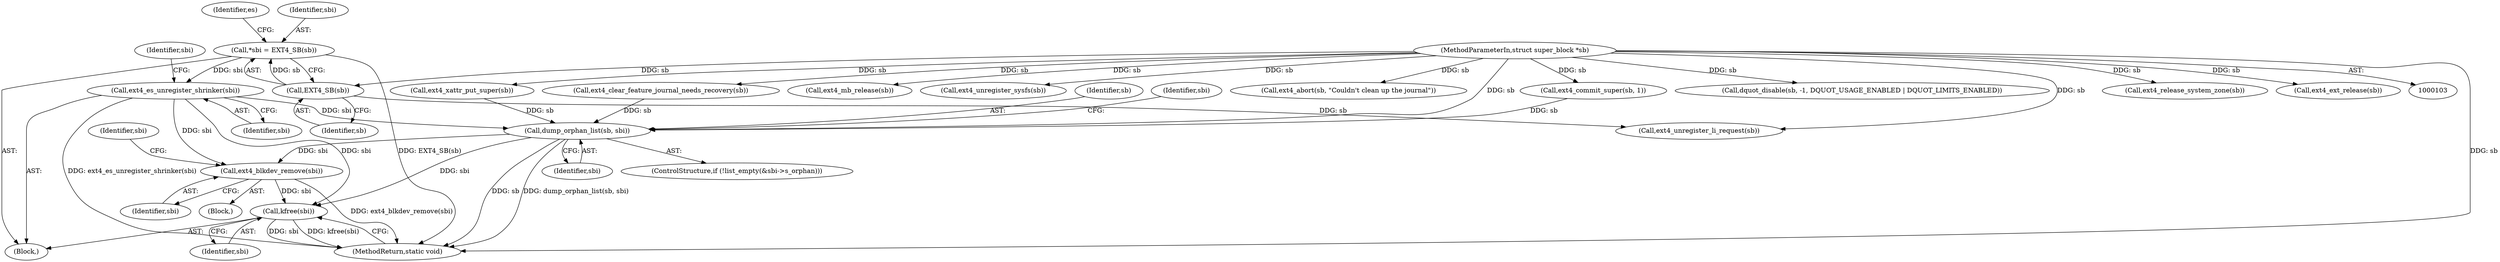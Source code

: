 digraph "0_linux_82939d7999dfc1f1998c4b1c12e2f19edbdff272_0@pointer" {
"1000107" [label="(Call,*sbi = EXT4_SB(sb))"];
"1000109" [label="(Call,EXT4_SB(sb))"];
"1000104" [label="(MethodParameterIn,struct super_block *sb)"];
"1000161" [label="(Call,ext4_es_unregister_shrinker(sbi))"];
"1000275" [label="(Call,dump_orphan_list(sb, sbi))"];
"1000313" [label="(Call,ext4_blkdev_remove(sbi))"];
"1000364" [label="(Call,kfree(sbi))"];
"1000161" [label="(Call,ext4_es_unregister_shrinker(sbi))"];
"1000170" [label="(Call,ext4_mb_release(sb))"];
"1000159" [label="(Call,ext4_unregister_sysfs(sb))"];
"1000275" [label="(Call,dump_orphan_list(sb, sbi))"];
"1000104" [label="(MethodParameterIn,struct super_block *sb)"];
"1000366" [label="(MethodReturn,static void)"];
"1000201" [label="(Call,ext4_commit_super(sb, 1))"];
"1000364" [label="(Call,kfree(sbi))"];
"1000156" [label="(Call,ext4_abort(sb, \"Couldn't clean up the journal\"))"];
"1000314" [label="(Identifier,sbi)"];
"1000365" [label="(Identifier,sbi)"];
"1000304" [label="(Block,)"];
"1000317" [label="(Identifier,sbi)"];
"1000277" [label="(Identifier,sbi)"];
"1000109" [label="(Call,EXT4_SB(sb))"];
"1000110" [label="(Identifier,sb)"];
"1000119" [label="(Call,ext4_unregister_li_request(sb))"];
"1000162" [label="(Identifier,sbi)"];
"1000184" [label="(Call,ext4_clear_feature_journal_needs_recovery(sb))"];
"1000113" [label="(Identifier,es)"];
"1000107" [label="(Call,*sbi = EXT4_SB(sb))"];
"1000108" [label="(Identifier,sbi)"];
"1000276" [label="(Identifier,sb)"];
"1000121" [label="(Call,dquot_disable(sb, -1, DQUOT_USAGE_ENABLED | DQUOT_LIMITS_ENABLED))"];
"1000313" [label="(Call,ext4_blkdev_remove(sbi))"];
"1000282" [label="(Identifier,sbi)"];
"1000268" [label="(ControlStructure,if (!list_empty(&sbi->s_orphan)))"];
"1000168" [label="(Call,ext4_release_system_zone(sb))"];
"1000166" [label="(Identifier,sbi)"];
"1000172" [label="(Call,ext4_ext_release(sb))"];
"1000105" [label="(Block,)"];
"1000174" [label="(Call,ext4_xattr_put_super(sb))"];
"1000107" -> "1000105"  [label="AST: "];
"1000107" -> "1000109"  [label="CFG: "];
"1000108" -> "1000107"  [label="AST: "];
"1000109" -> "1000107"  [label="AST: "];
"1000113" -> "1000107"  [label="CFG: "];
"1000107" -> "1000366"  [label="DDG: EXT4_SB(sb)"];
"1000109" -> "1000107"  [label="DDG: sb"];
"1000107" -> "1000161"  [label="DDG: sbi"];
"1000109" -> "1000110"  [label="CFG: "];
"1000110" -> "1000109"  [label="AST: "];
"1000104" -> "1000109"  [label="DDG: sb"];
"1000109" -> "1000119"  [label="DDG: sb"];
"1000104" -> "1000103"  [label="AST: "];
"1000104" -> "1000366"  [label="DDG: sb"];
"1000104" -> "1000119"  [label="DDG: sb"];
"1000104" -> "1000121"  [label="DDG: sb"];
"1000104" -> "1000156"  [label="DDG: sb"];
"1000104" -> "1000159"  [label="DDG: sb"];
"1000104" -> "1000168"  [label="DDG: sb"];
"1000104" -> "1000170"  [label="DDG: sb"];
"1000104" -> "1000172"  [label="DDG: sb"];
"1000104" -> "1000174"  [label="DDG: sb"];
"1000104" -> "1000184"  [label="DDG: sb"];
"1000104" -> "1000201"  [label="DDG: sb"];
"1000104" -> "1000275"  [label="DDG: sb"];
"1000161" -> "1000105"  [label="AST: "];
"1000161" -> "1000162"  [label="CFG: "];
"1000162" -> "1000161"  [label="AST: "];
"1000166" -> "1000161"  [label="CFG: "];
"1000161" -> "1000366"  [label="DDG: ext4_es_unregister_shrinker(sbi)"];
"1000161" -> "1000275"  [label="DDG: sbi"];
"1000161" -> "1000313"  [label="DDG: sbi"];
"1000161" -> "1000364"  [label="DDG: sbi"];
"1000275" -> "1000268"  [label="AST: "];
"1000275" -> "1000277"  [label="CFG: "];
"1000276" -> "1000275"  [label="AST: "];
"1000277" -> "1000275"  [label="AST: "];
"1000282" -> "1000275"  [label="CFG: "];
"1000275" -> "1000366"  [label="DDG: dump_orphan_list(sb, sbi)"];
"1000275" -> "1000366"  [label="DDG: sb"];
"1000184" -> "1000275"  [label="DDG: sb"];
"1000174" -> "1000275"  [label="DDG: sb"];
"1000201" -> "1000275"  [label="DDG: sb"];
"1000275" -> "1000313"  [label="DDG: sbi"];
"1000275" -> "1000364"  [label="DDG: sbi"];
"1000313" -> "1000304"  [label="AST: "];
"1000313" -> "1000314"  [label="CFG: "];
"1000314" -> "1000313"  [label="AST: "];
"1000317" -> "1000313"  [label="CFG: "];
"1000313" -> "1000366"  [label="DDG: ext4_blkdev_remove(sbi)"];
"1000313" -> "1000364"  [label="DDG: sbi"];
"1000364" -> "1000105"  [label="AST: "];
"1000364" -> "1000365"  [label="CFG: "];
"1000365" -> "1000364"  [label="AST: "];
"1000366" -> "1000364"  [label="CFG: "];
"1000364" -> "1000366"  [label="DDG: sbi"];
"1000364" -> "1000366"  [label="DDG: kfree(sbi)"];
}
